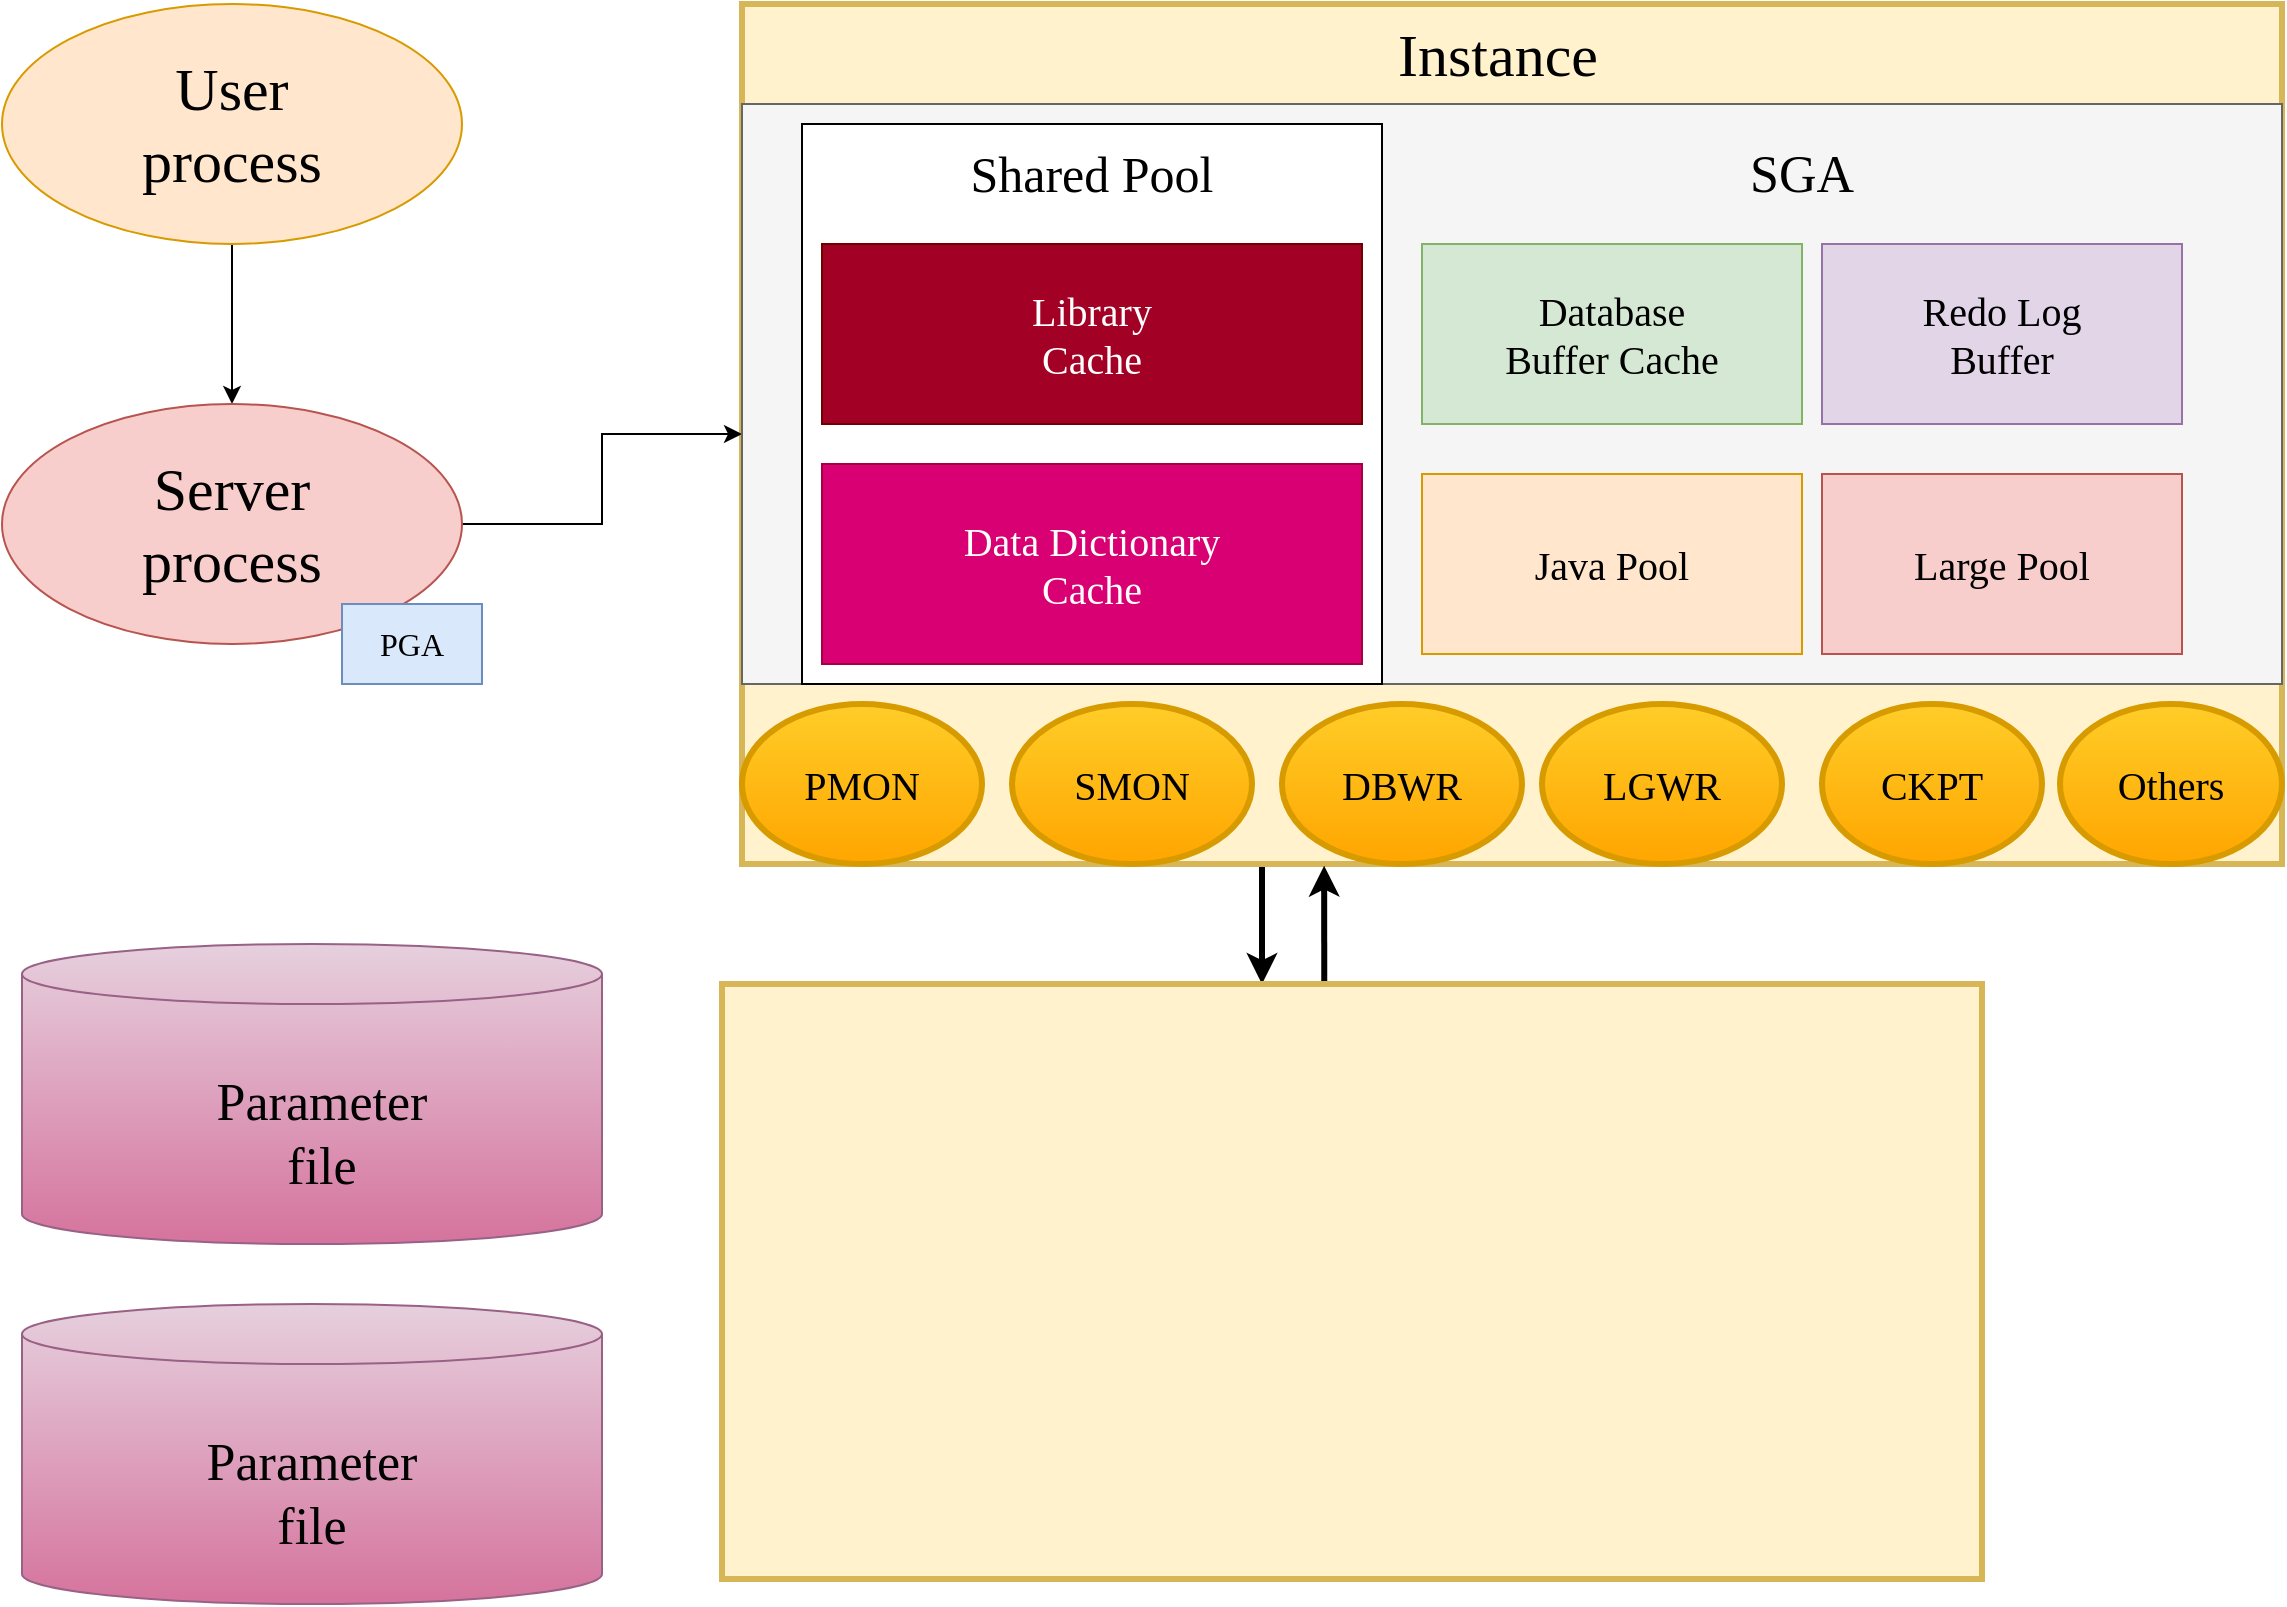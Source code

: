 <mxfile version="24.7.16">
  <diagram name="第 1 页" id="RMl1IjXUAivgwwIWIfm5">
    <mxGraphModel dx="366" dy="188" grid="1" gridSize="10" guides="1" tooltips="1" connect="1" arrows="1" fold="1" page="1" pageScale="1" pageWidth="1169" pageHeight="827" background="#FFFFFF" math="0" shadow="0">
      <root>
        <mxCell id="0" />
        <mxCell id="1" parent="0" />
        <mxCell id="iI4Hv2SD_ylIdM6wp7LN-57" value="" style="edgeStyle=orthogonalEdgeStyle;rounded=0;orthogonalLoop=1;jettySize=auto;html=1;strokeWidth=3;" edge="1" parent="1">
          <mxGeometry relative="1" as="geometry">
            <mxPoint x="650" y="440" as="sourcePoint" />
            <mxPoint x="650" y="500" as="targetPoint" />
            <Array as="points">
              <mxPoint x="650" y="460" />
              <mxPoint x="650" y="460" />
            </Array>
          </mxGeometry>
        </mxCell>
        <mxCell id="iI4Hv2SD_ylIdM6wp7LN-29" value="" style="whiteSpace=wrap;html=1;fillColor=#fff2cc;strokeColor=#d6b656;movable=1;resizable=1;rotatable=1;deletable=1;editable=1;locked=0;connectable=1;strokeWidth=3;" vertex="1" parent="1">
          <mxGeometry x="390" y="10" width="770" height="430" as="geometry" />
        </mxCell>
        <mxCell id="iI4Hv2SD_ylIdM6wp7LN-27" value="" style="edgeStyle=orthogonalEdgeStyle;rounded=0;orthogonalLoop=1;jettySize=auto;html=1;" edge="1" parent="1" source="iI4Hv2SD_ylIdM6wp7LN-23" target="iI4Hv2SD_ylIdM6wp7LN-26">
          <mxGeometry relative="1" as="geometry" />
        </mxCell>
        <mxCell id="iI4Hv2SD_ylIdM6wp7LN-23" value="&lt;font face=&quot;Comic Sans MS&quot; style=&quot;font-size: 30px;&quot;&gt;User&lt;/font&gt;&lt;div style=&quot;font-size: 30px;&quot;&gt;&lt;font face=&quot;Comic Sans MS&quot; style=&quot;font-size: 30px;&quot;&gt;process&lt;/font&gt;&lt;/div&gt;" style="ellipse;whiteSpace=wrap;html=1;fillColor=#ffe6cc;strokeColor=#d79b00;" vertex="1" parent="1">
          <mxGeometry x="20" y="10" width="230" height="120" as="geometry" />
        </mxCell>
        <mxCell id="iI4Hv2SD_ylIdM6wp7LN-30" value="" style="edgeStyle=orthogonalEdgeStyle;rounded=0;orthogonalLoop=1;jettySize=auto;html=1;" edge="1" parent="1" source="iI4Hv2SD_ylIdM6wp7LN-26" target="iI4Hv2SD_ylIdM6wp7LN-29">
          <mxGeometry relative="1" as="geometry" />
        </mxCell>
        <mxCell id="iI4Hv2SD_ylIdM6wp7LN-26" value="&lt;font style=&quot;font-size: 30px;&quot; face=&quot;Comic Sans MS&quot;&gt;Server&lt;/font&gt;&lt;div style=&quot;font-size: 30px;&quot;&gt;&lt;font face=&quot;Comic Sans MS&quot;&gt;process&lt;/font&gt;&lt;/div&gt;" style="ellipse;whiteSpace=wrap;html=1;fillColor=#f8cecc;strokeColor=#b85450;" vertex="1" parent="1">
          <mxGeometry x="20" y="210" width="230" height="120" as="geometry" />
        </mxCell>
        <mxCell id="iI4Hv2SD_ylIdM6wp7LN-28" value="&lt;font style=&quot;font-size: 16px;&quot; face=&quot;Comic Sans MS&quot;&gt;PGA&lt;/font&gt;" style="rounded=0;whiteSpace=wrap;html=1;fillColor=#dae8fc;strokeColor=#6c8ebf;" vertex="1" parent="1">
          <mxGeometry x="190" y="310" width="70" height="40" as="geometry" />
        </mxCell>
        <mxCell id="iI4Hv2SD_ylIdM6wp7LN-31" value="&lt;font face=&quot;Comic Sans MS&quot; style=&quot;font-size: 30px;&quot;&gt;Instance&lt;/font&gt;" style="text;html=1;align=center;verticalAlign=middle;whiteSpace=wrap;rounded=0;" vertex="1" parent="1">
          <mxGeometry x="696.5" y="20" width="142" height="30" as="geometry" />
        </mxCell>
        <mxCell id="iI4Hv2SD_ylIdM6wp7LN-32" value="" style="rounded=0;whiteSpace=wrap;html=1;fillColor=#f5f5f5;strokeColor=#666666;fontColor=#333333;movable=0;resizable=0;rotatable=0;deletable=0;editable=0;locked=1;connectable=0;" vertex="1" parent="1">
          <mxGeometry x="390" y="60" width="770" height="290" as="geometry" />
        </mxCell>
        <mxCell id="iI4Hv2SD_ylIdM6wp7LN-33" value="&lt;font style=&quot;font-size: 26px;&quot; face=&quot;Comic Sans MS&quot;&gt;SGA&lt;/font&gt;" style="text;html=1;align=center;verticalAlign=middle;whiteSpace=wrap;rounded=0;" vertex="1" parent="1">
          <mxGeometry x="890" y="80" width="60" height="30" as="geometry" />
        </mxCell>
        <mxCell id="iI4Hv2SD_ylIdM6wp7LN-34" value="" style="rounded=0;whiteSpace=wrap;html=1;movable=0;resizable=0;rotatable=0;deletable=0;editable=0;locked=1;connectable=0;" vertex="1" parent="1">
          <mxGeometry x="420" y="70" width="290" height="280" as="geometry" />
        </mxCell>
        <mxCell id="iI4Hv2SD_ylIdM6wp7LN-35" value="&lt;font style=&quot;font-size: 25px;&quot; face=&quot;Comic Sans MS&quot;&gt;Shared Pool&lt;/font&gt;" style="text;html=1;align=center;verticalAlign=middle;whiteSpace=wrap;rounded=0;" vertex="1" parent="1">
          <mxGeometry x="480" y="80" width="170" height="30" as="geometry" />
        </mxCell>
        <mxCell id="iI4Hv2SD_ylIdM6wp7LN-37" value="&lt;div style=&quot;font-size: 20px;&quot;&gt;&lt;font style=&quot;font-size: 20px;&quot; face=&quot;Comic Sans MS&quot;&gt;Library&lt;/font&gt;&lt;/div&gt;&lt;div style=&quot;font-size: 20px;&quot;&gt;&lt;font face=&quot;Comic Sans MS&quot; style=&quot;font-size: 20px;&quot;&gt;Cache&lt;/font&gt;&lt;/div&gt;" style="rounded=0;whiteSpace=wrap;html=1;fillColor=#a20025;strokeColor=#6F0000;fontColor=#ffffff;" vertex="1" parent="1">
          <mxGeometry x="430" y="130" width="270" height="90" as="geometry" />
        </mxCell>
        <mxCell id="iI4Hv2SD_ylIdM6wp7LN-38" value="&lt;div style=&quot;font-size: 20px;&quot;&gt;&lt;font style=&quot;font-size: 20px;&quot; face=&quot;Comic Sans MS&quot;&gt;Data Dictionary&lt;/font&gt;&lt;/div&gt;&lt;div style=&quot;font-size: 20px;&quot;&gt;&lt;font style=&quot;font-size: 20px;&quot; face=&quot;Comic Sans MS&quot;&gt;Cache&lt;/font&gt;&lt;/div&gt;" style="rounded=0;whiteSpace=wrap;html=1;fillColor=#d80073;strokeColor=#A50040;fontColor=#ffffff;" vertex="1" parent="1">
          <mxGeometry x="430" y="240" width="270" height="100" as="geometry" />
        </mxCell>
        <mxCell id="iI4Hv2SD_ylIdM6wp7LN-39" value="&lt;div style=&quot;font-size: 20px;&quot;&gt;&lt;font face=&quot;Comic Sans MS&quot; style=&quot;font-size: 20px;&quot;&gt;Database&lt;/font&gt;&lt;/div&gt;&lt;div style=&quot;font-size: 20px;&quot;&gt;&lt;font face=&quot;Comic Sans MS&quot; style=&quot;font-size: 20px;&quot;&gt;Buffer Cache&lt;/font&gt;&lt;/div&gt;" style="rounded=0;whiteSpace=wrap;html=1;fillColor=#d5e8d4;strokeColor=#82b366;" vertex="1" parent="1">
          <mxGeometry x="730" y="130" width="190" height="90" as="geometry" />
        </mxCell>
        <mxCell id="iI4Hv2SD_ylIdM6wp7LN-40" value="&lt;div style=&quot;font-size: 20px;&quot;&gt;&lt;font face=&quot;Comic Sans MS&quot; style=&quot;font-size: 20px;&quot;&gt;Redo Log&lt;/font&gt;&lt;/div&gt;&lt;div style=&quot;font-size: 20px;&quot;&gt;&lt;font face=&quot;Comic Sans MS&quot; style=&quot;font-size: 20px;&quot;&gt;Buffer&lt;/font&gt;&lt;/div&gt;" style="rounded=0;whiteSpace=wrap;html=1;fillColor=#e1d5e7;strokeColor=#9673a6;" vertex="1" parent="1">
          <mxGeometry x="930" y="130" width="180" height="90" as="geometry" />
        </mxCell>
        <mxCell id="iI4Hv2SD_ylIdM6wp7LN-41" value="&lt;font face=&quot;Comic Sans MS&quot; style=&quot;font-size: 20px;&quot;&gt;Java Pool&lt;/font&gt;" style="rounded=0;whiteSpace=wrap;html=1;fillColor=#ffe6cc;strokeColor=#d79b00;" vertex="1" parent="1">
          <mxGeometry x="730" y="245" width="190" height="90" as="geometry" />
        </mxCell>
        <mxCell id="iI4Hv2SD_ylIdM6wp7LN-42" value="&lt;div&gt;&lt;font style=&quot;font-size: 20px;&quot; face=&quot;Comic Sans MS&quot;&gt;Large Pool&lt;/font&gt;&lt;/div&gt;" style="rounded=0;whiteSpace=wrap;html=1;fillColor=#f8cecc;strokeColor=#b85450;" vertex="1" parent="1">
          <mxGeometry x="930" y="245" width="180" height="90" as="geometry" />
        </mxCell>
        <mxCell id="iI4Hv2SD_ylIdM6wp7LN-43" value="&lt;span style=&quot;font-size: 20px;&quot;&gt;&lt;font style=&quot;font-size: 20px;&quot;&gt;PMON&lt;/font&gt;&lt;/span&gt;" style="ellipse;whiteSpace=wrap;html=1;fontFamily=Comic Sans MS;fontSize=20;fillColor=#ffcd28;strokeColor=#d79b00;gradientColor=#ffa500;strokeWidth=3;" vertex="1" parent="1">
          <mxGeometry x="390" y="360" width="120" height="80" as="geometry" />
        </mxCell>
        <mxCell id="iI4Hv2SD_ylIdM6wp7LN-44" value="&lt;span style=&quot;font-size: 20px;&quot;&gt;DBWR&lt;/span&gt;" style="ellipse;whiteSpace=wrap;html=1;fontFamily=Comic Sans MS;fontSize=20;fillColor=#ffcd28;strokeColor=#d79b00;gradientColor=#ffa500;strokeWidth=3;" vertex="1" parent="1">
          <mxGeometry x="660" y="360" width="120" height="80" as="geometry" />
        </mxCell>
        <mxCell id="iI4Hv2SD_ylIdM6wp7LN-45" value="&lt;span style=&quot;font-size: 20px;&quot;&gt;SMON&lt;/span&gt;" style="ellipse;whiteSpace=wrap;html=1;fontFamily=Comic Sans MS;fontSize=20;fillColor=#ffcd28;strokeColor=#d79b00;gradientColor=#ffa500;strokeWidth=3;" vertex="1" parent="1">
          <mxGeometry x="525" y="360" width="120" height="80" as="geometry" />
        </mxCell>
        <mxCell id="iI4Hv2SD_ylIdM6wp7LN-46" value="&lt;span style=&quot;font-size: 20px;&quot;&gt;LGWR&lt;/span&gt;" style="ellipse;whiteSpace=wrap;html=1;fontFamily=Comic Sans MS;fontSize=20;fillColor=#ffcd28;strokeColor=#d79b00;gradientColor=#ffa500;strokeWidth=3;" vertex="1" parent="1">
          <mxGeometry x="790" y="360" width="120" height="80" as="geometry" />
        </mxCell>
        <mxCell id="iI4Hv2SD_ylIdM6wp7LN-47" value="&lt;span style=&quot;font-size: 20px;&quot;&gt;CKPT&lt;/span&gt;" style="ellipse;whiteSpace=wrap;html=1;fontFamily=Comic Sans MS;fontSize=20;fillColor=#ffcd28;strokeColor=#d79b00;gradientColor=#ffa500;strokeWidth=3;" vertex="1" parent="1">
          <mxGeometry x="930" y="360" width="110" height="80" as="geometry" />
        </mxCell>
        <mxCell id="iI4Hv2SD_ylIdM6wp7LN-48" value="&lt;span style=&quot;font-size: 20px;&quot;&gt;Others&lt;/span&gt;" style="ellipse;whiteSpace=wrap;html=1;fontFamily=Comic Sans MS;fontSize=20;fillColor=#ffcd28;strokeColor=#d79b00;gradientColor=#ffa500;strokeWidth=3;" vertex="1" parent="1">
          <mxGeometry x="1049" y="360" width="111" height="80" as="geometry" />
        </mxCell>
        <mxCell id="iI4Hv2SD_ylIdM6wp7LN-53" value="" style="group" vertex="1" connectable="0" parent="1">
          <mxGeometry x="30" y="480" width="290" height="330" as="geometry" />
        </mxCell>
        <mxCell id="iI4Hv2SD_ylIdM6wp7LN-49" value="" style="shape=cylinder3;whiteSpace=wrap;html=1;boundedLbl=1;backgroundOutline=1;size=15;fillColor=#e6d0de;gradientColor=#d5739d;strokeColor=#996185;movable=0;resizable=0;rotatable=0;deletable=0;editable=0;locked=1;connectable=0;" vertex="1" parent="iI4Hv2SD_ylIdM6wp7LN-53">
          <mxGeometry width="290" height="150" as="geometry" />
        </mxCell>
        <mxCell id="iI4Hv2SD_ylIdM6wp7LN-50" value="" style="shape=cylinder3;whiteSpace=wrap;html=1;boundedLbl=1;backgroundOutline=1;size=15;fillColor=#e6d0de;gradientColor=#d5739d;strokeColor=#996185;movable=0;resizable=0;rotatable=0;deletable=0;editable=0;locked=1;connectable=0;" vertex="1" parent="iI4Hv2SD_ylIdM6wp7LN-53">
          <mxGeometry y="180" width="290" height="150" as="geometry" />
        </mxCell>
        <mxCell id="iI4Hv2SD_ylIdM6wp7LN-51" value="&lt;div style=&quot;font-size: 26px;&quot;&gt;&lt;div&gt;&lt;font face=&quot;Comic Sans MS&quot;&gt;Parameter&lt;/font&gt;&lt;/div&gt;&lt;div&gt;&lt;font face=&quot;e58GPjbrVzsow7umi75m&quot;&gt;file&lt;/font&gt;&lt;/div&gt;&lt;/div&gt;" style="text;html=1;align=center;verticalAlign=middle;whiteSpace=wrap;rounded=0;" vertex="1" parent="iI4Hv2SD_ylIdM6wp7LN-53">
          <mxGeometry x="40" y="50" width="220" height="90" as="geometry" />
        </mxCell>
        <mxCell id="iI4Hv2SD_ylIdM6wp7LN-52" value="&lt;div style=&quot;font-size: 26px;&quot;&gt;&lt;div&gt;&lt;font face=&quot;Comic Sans MS&quot;&gt;Parameter&lt;/font&gt;&lt;/div&gt;&lt;div&gt;&lt;font face=&quot;e58GPjbrVzsow7umi75m&quot;&gt;file&lt;/font&gt;&lt;/div&gt;&lt;/div&gt;" style="text;html=1;align=center;verticalAlign=middle;whiteSpace=wrap;rounded=0;" vertex="1" parent="iI4Hv2SD_ylIdM6wp7LN-53">
          <mxGeometry x="35" y="230" width="220" height="90" as="geometry" />
        </mxCell>
        <mxCell id="iI4Hv2SD_ylIdM6wp7LN-58" value="" style="edgeStyle=orthogonalEdgeStyle;rounded=0;orthogonalLoop=1;jettySize=auto;html=1;strokeWidth=3;entryX=0.378;entryY=1.002;entryDx=0;entryDy=0;entryPerimeter=0;exitX=0.478;exitY=0.002;exitDx=0;exitDy=0;exitPerimeter=0;" edge="1" parent="1" source="iI4Hv2SD_ylIdM6wp7LN-56" target="iI4Hv2SD_ylIdM6wp7LN-29">
          <mxGeometry relative="1" as="geometry">
            <mxPoint x="695" y="440" as="targetPoint" />
          </mxGeometry>
        </mxCell>
        <mxCell id="iI4Hv2SD_ylIdM6wp7LN-56" value="" style="whiteSpace=wrap;html=1;fillColor=#fff2cc;strokeColor=#d6b656;resizable=1;strokeWidth=3;" vertex="1" parent="1">
          <mxGeometry x="380" y="500" width="630" height="297.5" as="geometry" />
        </mxCell>
      </root>
    </mxGraphModel>
  </diagram>
</mxfile>
